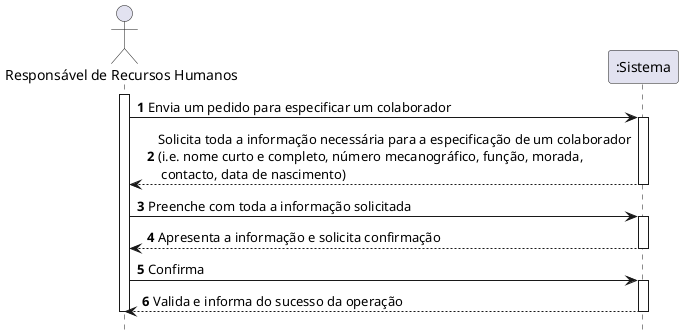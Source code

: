 @startuml
autonumber
hide footbox

actor "Responsável de Recursos Humanos" as RRH

participant ":Sistema" as SIST

activate RRH

RRH-> SIST : Envia um pedido para especificar um colaborador
activate SIST
SIST --> RRH: Solicita toda a informação necessária para a especificação de um colaborador\n(i.e. nome curto e completo, número mecanográfico, função, morada,\n contacto, data de nascimento)
deactivate SIST

RRH-> SIST : Preenche com toda a informação solicitada
activate SIST
SIST --> RRH: Apresenta a informação e solicita confirmação
deactivate SIST

RRH-> SIST : Confirma
activate SIST
SIST --> RRH: Valida e informa do sucesso da operação
deactivate SIST

deactivate RRH

@enduml